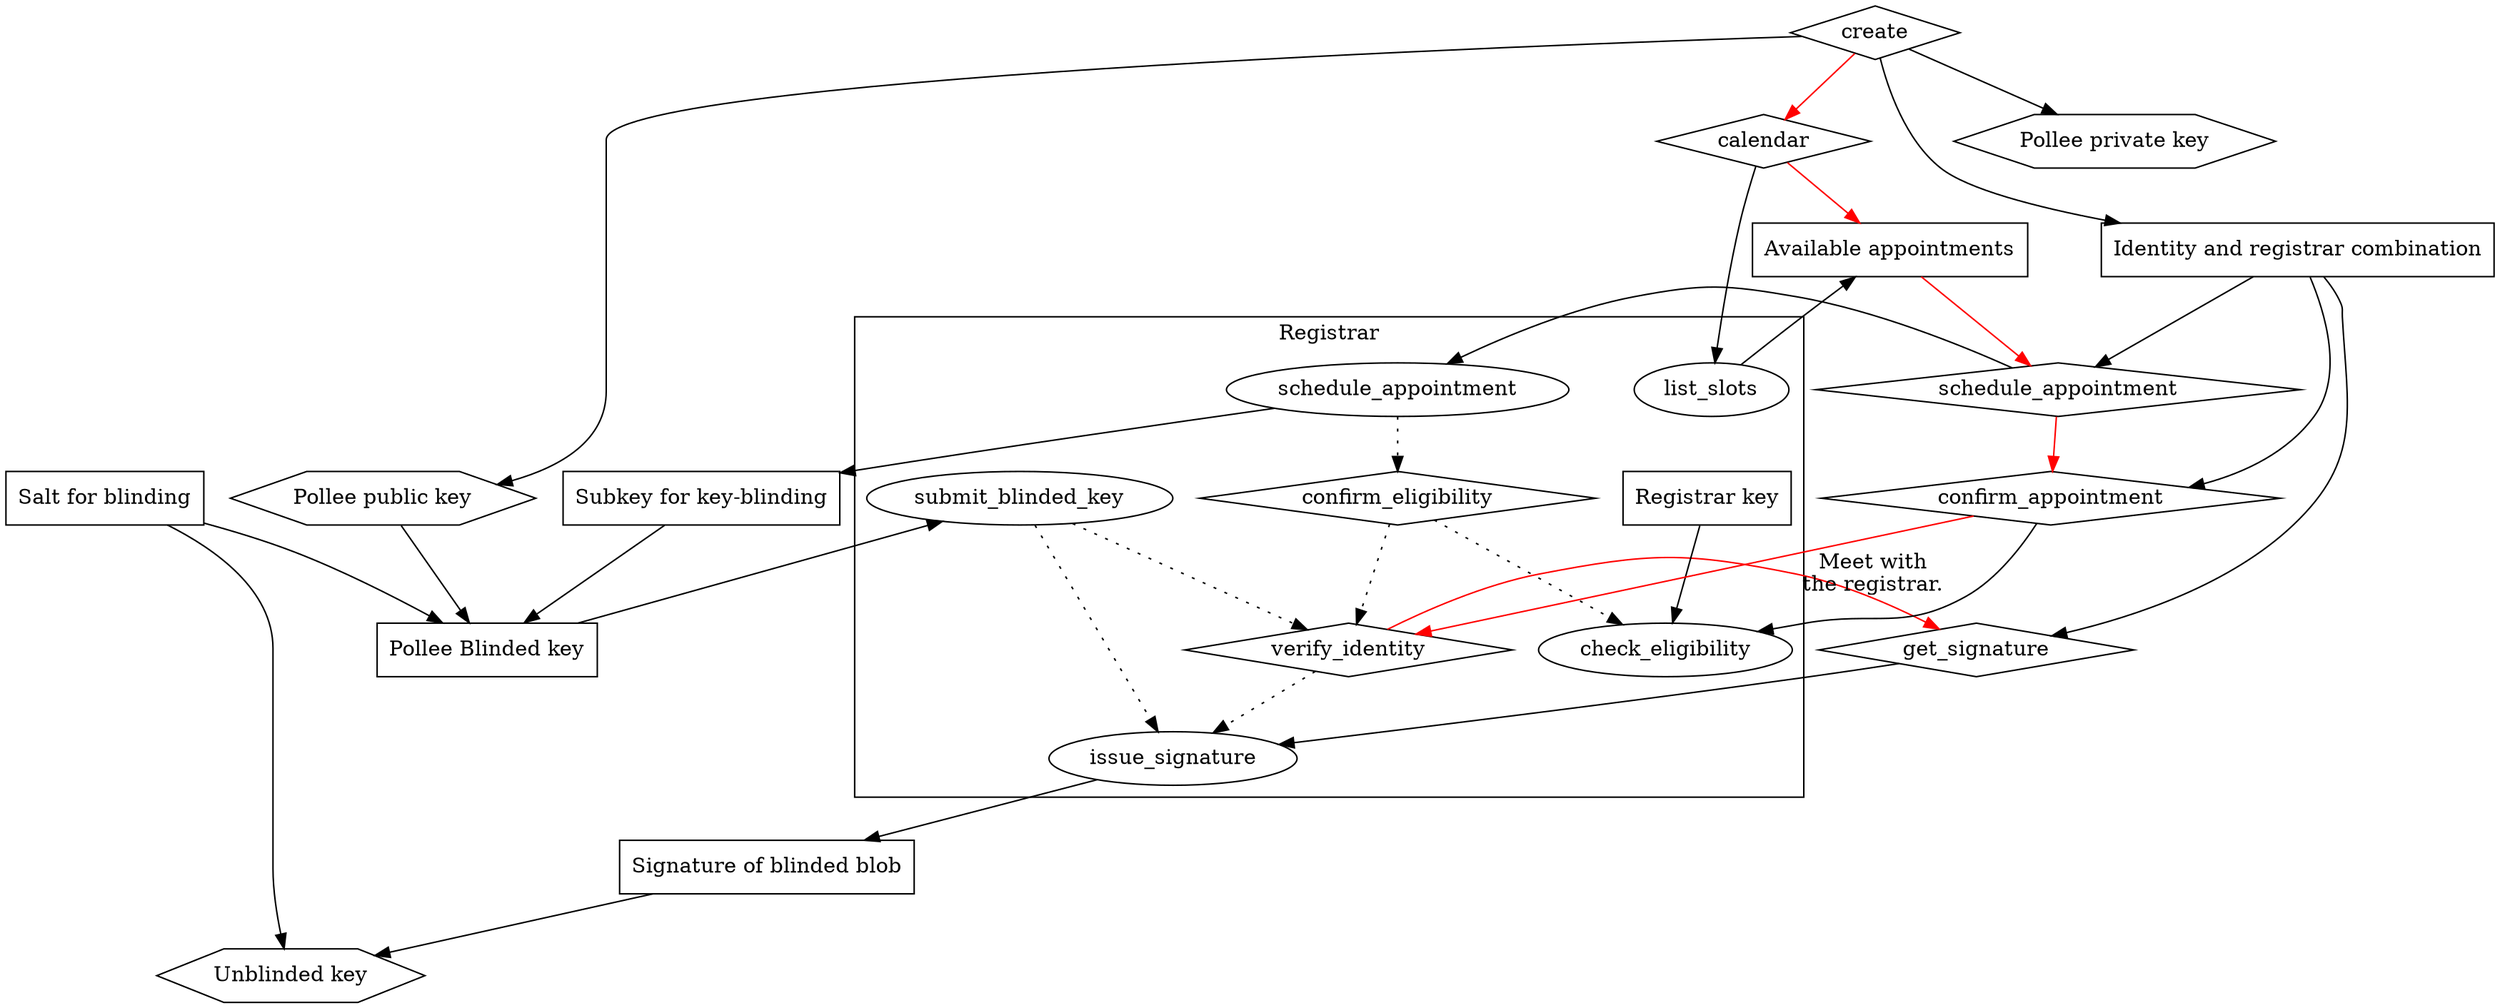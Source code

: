 /*

Solid
  Explicit data flow
Dotted
  Data dependencies that are stored in the registrar's database
Red
  Steps of the human-facing pollee procedure

Diamond
  User interface
Ellipse
  Computer interface
Box
  Datum
Hexagon
  Output datum for the other pollee features (screed and tally)

*/

// Registrar process
digraph {
  subgraph cluster_Registrar {
    label="Registrar"
    r_list_slots [label="list_slots"]
    r_schedule_appointment [label="schedule_appointment"]
    r_verify_identity [label="verify_identity" shape="diamond"]
    r_check_eligibility [label="check_eligibility"]
    r_issue_signature [label="issue_signature"]
    r_submit_blinded_key [label="submit_blinded_key"]
    r_confirm_eligibility -> r_check_eligibility [style="dotted"]
    r_confirm_eligibility [label="confirm_eligibility" shape="diamond"]
    r_schedule_appointment -> r_confirm_eligibility -> r_verify_identity -> r_issue_signature [style="dotted"]
    r_submit_blinded_key -> r_verify_identity [style="dotted"]
    r_submit_blinded_key -> r_issue_signature [style="dotted"]
    r_key [shape="box" label="Registrar key"]
  }

  // Step 1
  create [shape="diamond"]
  Identity [label="Identity and registrar combination" shape="box"]

  create -> Identity

//keygen [shape="diamond"]
  Public [label="Pollee public key"]
  Private [label="Pollee private key"]

//keygen -> Public
//keygen -> Private
  create -> Public
  create -> Private
  Public, Private [shape="hexagon"]

  calendar [shape="diamond"]
  Appointments [label="Available appointments" shape="box"]
  calendar -> r_list_slots -> Appointments
  calendar -> Appointments -> schedule_appointment [color="red"]

  Subkey [label="Subkey for key-blinding" shape="box"]
  Salt [label="Salt for blinding" shape="box"]

  Blinded [label="Pollee Blinded key" shape="box"]
  Public -> Blinded
  Subkey -> Blinded
  Salt -> Blinded
  Blinded

  schedule_appointment, get_signature [shape="diamond"]
  Identity -> get_signature
  Identity -> schedule_appointment
  schedule_appointment -> r_schedule_appointment -> Subkey
  create -> calendar [color="red"]
  schedule_appointment -> confirm_appointment [color="red"]
  r_verify_identity -> get_signature [color="red"]
  confirm_appointment -> r_verify_identity [label="Meet with\nthe registrar." color="red"]
  get_signature -> r_issue_signature
  Identity -> confirm_appointment
  confirm_appointment [shape="diamond"]

  Blinded -> r_submit_blinded_key

  r_key -> r_check_eligibility
  confirm_appointment -> r_check_eligibility
  r_issue_signature -> SignedBlinded
  SignedBlinded [label="Signature of blinded blob" shape="box"]

  Salt -> Unblinded
  SignedBlinded -> Unblinded

  Unblinded [shape="hexagon" label="Unblinded key"]
}
